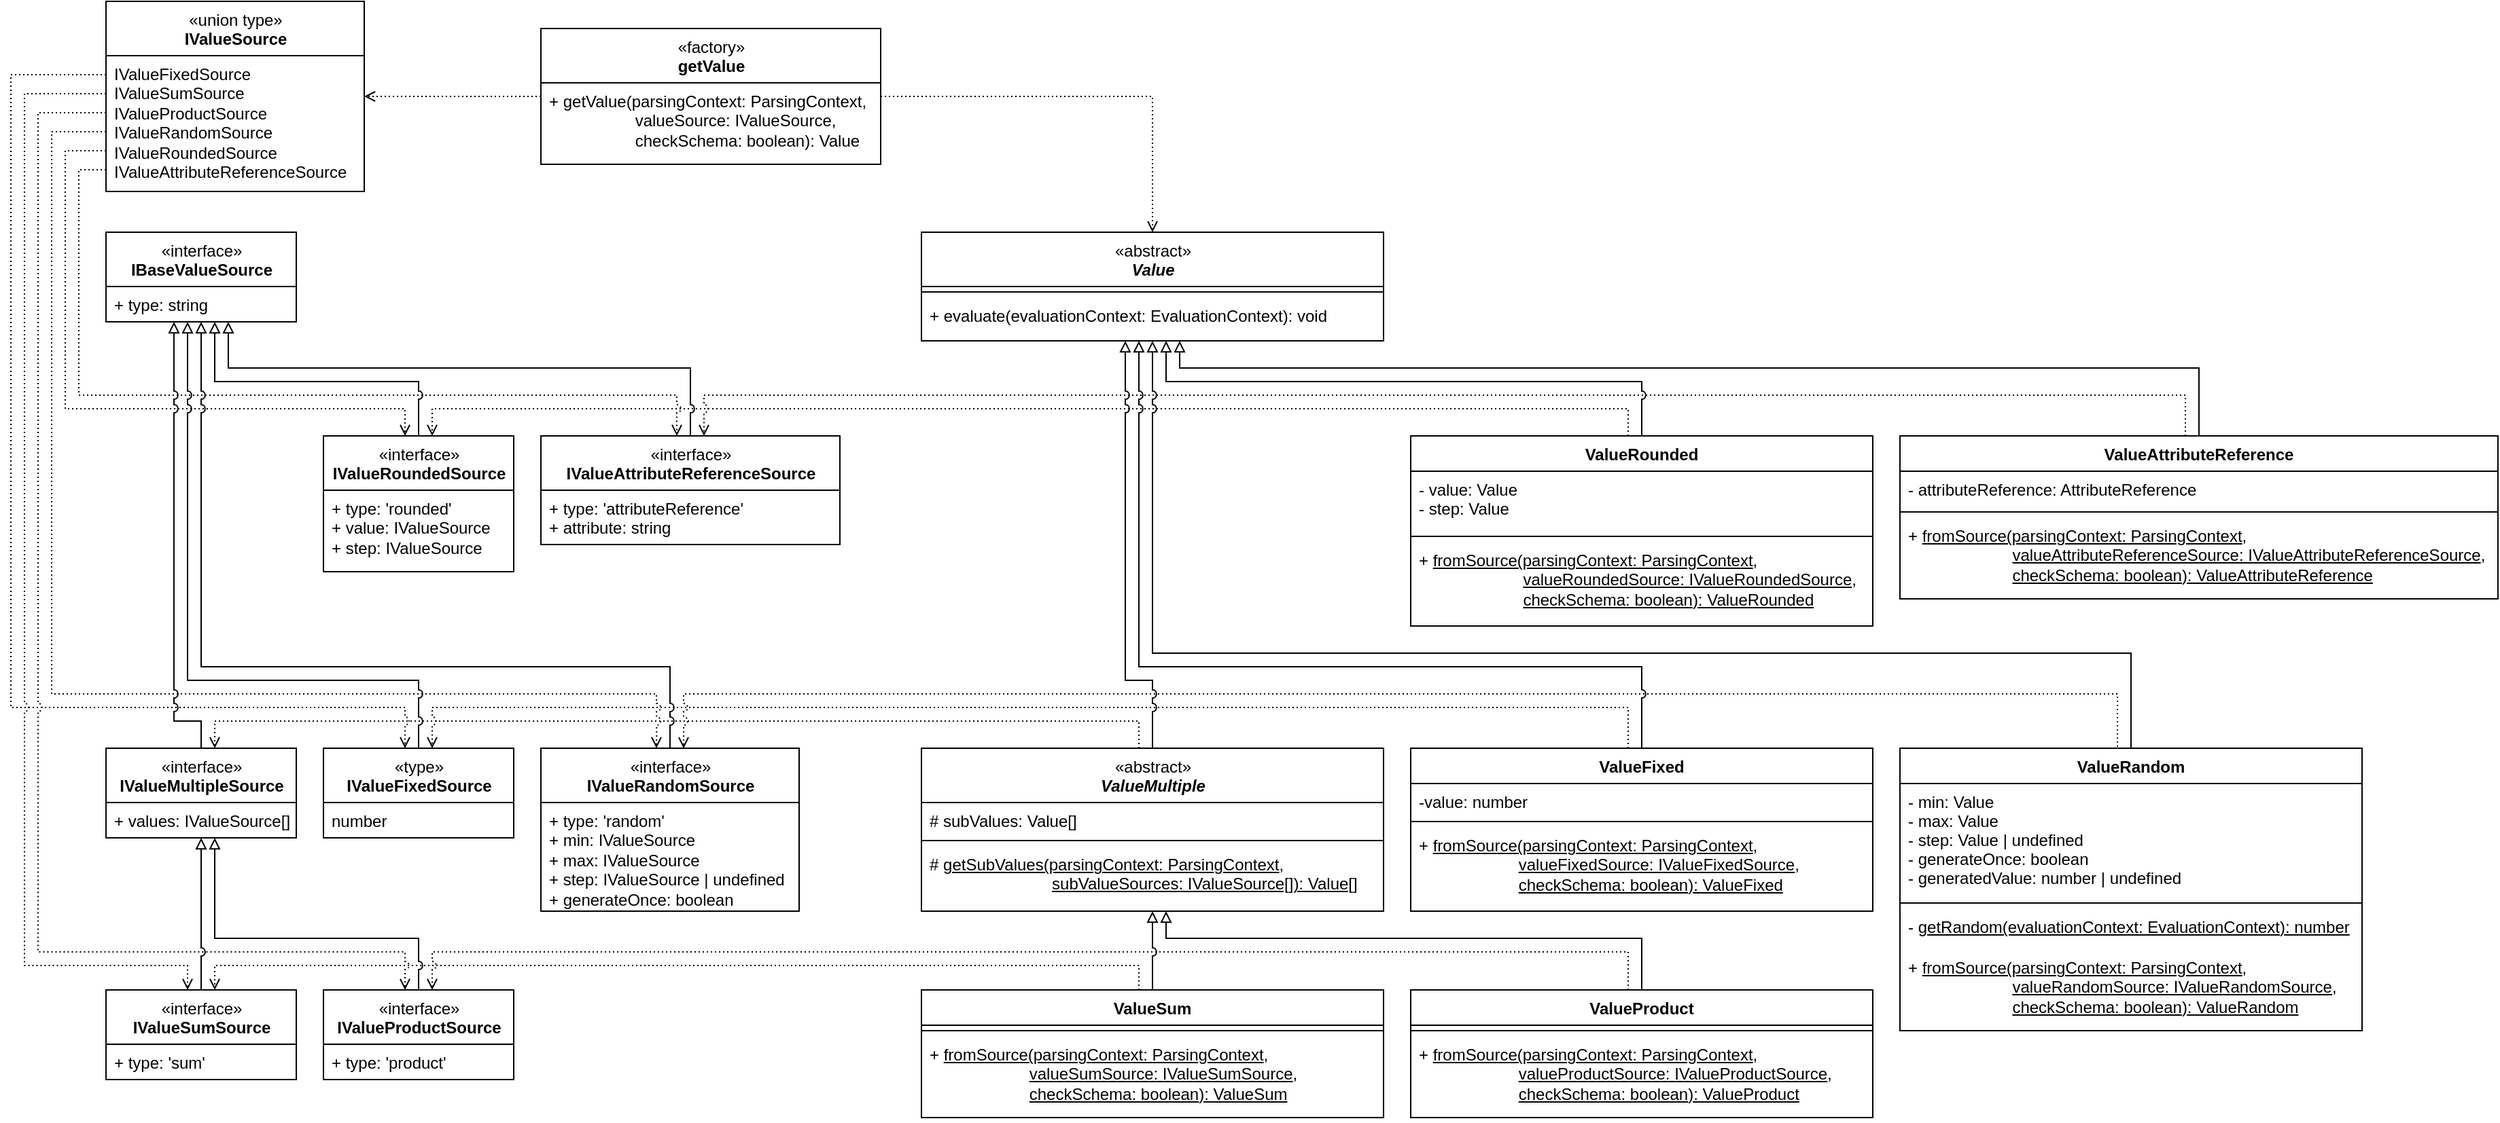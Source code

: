 <mxfile version="15.4.0" type="device"><diagram id="C5RBs43oDa-KdzZeNtuy" name="Page-1"><mxGraphModel dx="1554" dy="1383" grid="1" gridSize="10" guides="1" tooltips="1" connect="1" arrows="1" fold="1" page="1" pageScale="1" pageWidth="827" pageHeight="1169" math="0" shadow="0"><root><mxCell id="WIyWlLk6GJQsqaUBKTNV-0"/><mxCell id="WIyWlLk6GJQsqaUBKTNV-1" parent="WIyWlLk6GJQsqaUBKTNV-0"/><mxCell id="7NdSnB4pRSzCW12j0W4C-29" style="edgeStyle=orthogonalEdgeStyle;rounded=0;jumpStyle=arc;orthogonalLoop=1;jettySize=auto;html=1;labelBackgroundColor=none;startArrow=none;startFill=0;endArrow=open;endFill=0;strokeColor=#000000;dashed=1;dashPattern=1 2;" parent="WIyWlLk6GJQsqaUBKTNV-1" source="7NdSnB4pRSzCW12j0W4C-12" target="7NdSnB4pRSzCW12j0W4C-23" edge="1"><mxGeometry relative="1" as="geometry"><Array as="points"><mxPoint x="1260" y="370"/><mxPoint x="380" y="370"/></Array></mxGeometry></mxCell><mxCell id="JJReXXZXn4L853_v-C6E-1" style="edgeStyle=orthogonalEdgeStyle;sketch=0;jumpStyle=none;jumpSize=6;orthogonalLoop=1;jettySize=auto;html=1;shadow=0;endArrow=open;endFill=0;startArrow=none;startFill=0;perimeterSpacing=0;fixDash=0;rounded=0;targetPortConstraint=none;fillOpacity=100;dashed=1;dashPattern=1 2;" parent="WIyWlLk6GJQsqaUBKTNV-1" edge="1"><mxGeometry relative="1" as="geometry"><Array as="points"><mxPoint x="900" y="600"/><mxPoint x="220" y="600"/></Array><mxPoint x="900.0" y="620" as="sourcePoint"/><mxPoint x="220.0" y="620" as="targetPoint"/></mxGeometry></mxCell><mxCell id="JJReXXZXn4L853_v-C6E-2" style="edgeStyle=orthogonalEdgeStyle;sketch=0;jumpStyle=arc;jumpSize=6;orthogonalLoop=1;jettySize=auto;html=1;shadow=0;endArrow=open;endFill=0;startArrow=none;startFill=0;perimeterSpacing=0;fixDash=0;rounded=0;targetPortConstraint=none;fillOpacity=100;dashed=1;dashPattern=1 2;" parent="WIyWlLk6GJQsqaUBKTNV-1" edge="1"><mxGeometry relative="1" as="geometry"><Array as="points"><mxPoint x="1260" y="590"/><mxPoint x="380" y="590"/></Array><mxPoint x="1260" y="620" as="sourcePoint"/><mxPoint x="380.0" y="620" as="targetPoint"/></mxGeometry></mxCell><mxCell id="UmJ21tZLrC8LmEvZpuz--89" style="edgeStyle=orthogonalEdgeStyle;rounded=0;sketch=0;jumpStyle=gap;jumpSize=6;orthogonalLoop=1;jettySize=auto;html=1;shadow=0;startArrow=none;startFill=0;endArrow=open;endFill=0;dashed=1;dashPattern=1 2;strokeColor=#000000;" parent="WIyWlLk6GJQsqaUBKTNV-1" source="UmJ21tZLrC8LmEvZpuz--18" target="UmJ21tZLrC8LmEvZpuz--48" edge="1"><mxGeometry relative="1" as="geometry"><Array as="points"><mxPoint x="900" y="780"/><mxPoint x="220" y="780"/></Array></mxGeometry></mxCell><mxCell id="zkfFHV4jXpPFQw0GAbJ--0" value="&lt;span style=&quot;font-style: normal ; font-weight: normal&quot;&gt;«abstract»&lt;/span&gt;&lt;br&gt;Value" style="swimlane;fontStyle=3;align=center;verticalAlign=top;childLayout=stackLayout;horizontal=1;startSize=40;horizontalStack=0;resizeParent=1;resizeLast=0;collapsible=1;marginBottom=0;rounded=0;shadow=0;strokeWidth=1;html=1;" parent="WIyWlLk6GJQsqaUBKTNV-1" vertex="1"><mxGeometry x="740" y="240" width="340" height="80" as="geometry"><mxRectangle x="230" y="140" width="160" height="26" as="alternateBounds"/></mxGeometry></mxCell><mxCell id="zkfFHV4jXpPFQw0GAbJ--4" value="" style="line;html=1;strokeWidth=1;align=left;verticalAlign=middle;spacingTop=-1;spacingLeft=3;spacingRight=3;rotatable=0;labelPosition=right;points=[];portConstraint=eastwest;" parent="zkfFHV4jXpPFQw0GAbJ--0" vertex="1"><mxGeometry y="40" width="340" height="8" as="geometry"/></mxCell><mxCell id="zkfFHV4jXpPFQw0GAbJ--5" value="+ evaluate(evaluationContext: EvaluationContext): void" style="text;align=left;verticalAlign=top;spacingLeft=4;spacingRight=4;overflow=hidden;rotatable=0;points=[[0,0.5],[1,0.5]];portConstraint=eastwest;" parent="zkfFHV4jXpPFQw0GAbJ--0" vertex="1"><mxGeometry y="48" width="340" height="26" as="geometry"/></mxCell><mxCell id="UmJ21tZLrC8LmEvZpuz--64" style="edgeStyle=orthogonalEdgeStyle;rounded=0;orthogonalLoop=1;jettySize=auto;html=1;endArrow=block;endFill=0;" parent="WIyWlLk6GJQsqaUBKTNV-1" source="zkfFHV4jXpPFQw0GAbJ--13" target="zkfFHV4jXpPFQw0GAbJ--0" edge="1"><mxGeometry relative="1" as="geometry"><Array as="points"><mxPoint x="1680" y="340"/><mxPoint x="930" y="340"/></Array></mxGeometry></mxCell><mxCell id="7NdSnB4pRSzCW12j0W4C-28" style="edgeStyle=orthogonalEdgeStyle;rounded=0;jumpStyle=arc;orthogonalLoop=1;jettySize=auto;html=1;labelBackgroundColor=none;startArrow=none;startFill=0;endArrow=open;endFill=0;strokeColor=#000000;dashed=1;dashPattern=1 2;" parent="WIyWlLk6GJQsqaUBKTNV-1" source="zkfFHV4jXpPFQw0GAbJ--13" target="UmJ21tZLrC8LmEvZpuz--66" edge="1"><mxGeometry relative="1" as="geometry"><Array as="points"><mxPoint x="1670" y="360"/><mxPoint x="580" y="360"/></Array></mxGeometry></mxCell><mxCell id="zkfFHV4jXpPFQw0GAbJ--13" value="ValueAttributeReference" style="swimlane;fontStyle=1;align=center;verticalAlign=top;childLayout=stackLayout;horizontal=1;startSize=26;horizontalStack=0;resizeParent=1;resizeLast=0;collapsible=1;marginBottom=0;rounded=0;shadow=0;strokeWidth=1;" parent="WIyWlLk6GJQsqaUBKTNV-1" vertex="1"><mxGeometry x="1460" y="390" width="440" height="120" as="geometry"><mxRectangle x="340" y="380" width="170" height="26" as="alternateBounds"/></mxGeometry></mxCell><mxCell id="zkfFHV4jXpPFQw0GAbJ--14" value="- attributeReference: AttributeReference" style="text;align=left;verticalAlign=top;spacingLeft=4;spacingRight=4;overflow=hidden;rotatable=0;points=[[0,0.5],[1,0.5]];portConstraint=eastwest;" parent="zkfFHV4jXpPFQw0GAbJ--13" vertex="1"><mxGeometry y="26" width="440" height="26" as="geometry"/></mxCell><mxCell id="zkfFHV4jXpPFQw0GAbJ--15" value="" style="line;html=1;strokeWidth=1;align=left;verticalAlign=middle;spacingTop=-1;spacingLeft=3;spacingRight=3;rotatable=0;labelPosition=right;points=[];portConstraint=eastwest;" parent="zkfFHV4jXpPFQw0GAbJ--13" vertex="1"><mxGeometry y="52" width="440" height="8" as="geometry"/></mxCell><mxCell id="UmJ21tZLrC8LmEvZpuz--16" value="+ &lt;u&gt;fromSource(parsingContext: ParsingContext&lt;/u&gt;, &lt;br&gt;&amp;nbsp; &amp;nbsp; &amp;nbsp; &amp;nbsp; &amp;nbsp; &amp;nbsp; &amp;nbsp; &amp;nbsp; &amp;nbsp; &amp;nbsp; &amp;nbsp; &amp;nbsp;&lt;u&gt;valueAttributeReferenceSource: IValueAttributeReferenceSource&lt;/u&gt;, &lt;br&gt;&amp;nbsp; &amp;nbsp; &amp;nbsp; &amp;nbsp; &amp;nbsp; &amp;nbsp; &amp;nbsp; &amp;nbsp; &amp;nbsp; &amp;nbsp; &amp;nbsp; &amp;nbsp;&lt;u&gt;checkSchema: boolean&lt;/u&gt;&lt;u&gt;):&amp;nbsp;ValueAttributeReference&lt;/u&gt;" style="text;align=left;verticalAlign=top;spacingLeft=4;spacingRight=4;overflow=hidden;rotatable=0;points=[[0,0.5],[1,0.5]];portConstraint=eastwest;fontStyle=0;html=1;" parent="zkfFHV4jXpPFQw0GAbJ--13" vertex="1"><mxGeometry y="60" width="440" height="60" as="geometry"/></mxCell><mxCell id="UmJ21tZLrC8LmEvZpuz--1" value="&lt;span style=&quot;font-style: normal ; font-weight: normal&quot;&gt;«abstract»&lt;/span&gt;&lt;br&gt;ValueMultiple" style="swimlane;fontStyle=3;align=center;verticalAlign=top;childLayout=stackLayout;horizontal=1;startSize=40;horizontalStack=0;resizeParent=1;resizeLast=0;collapsible=1;marginBottom=0;rounded=0;shadow=0;strokeWidth=1;html=1;" parent="WIyWlLk6GJQsqaUBKTNV-1" vertex="1"><mxGeometry x="740" y="620" width="340" height="120" as="geometry"><mxRectangle x="340" y="380" width="170" height="26" as="alternateBounds"/></mxGeometry></mxCell><mxCell id="UmJ21tZLrC8LmEvZpuz--2" value="# subValues: Value[]" style="text;align=left;verticalAlign=top;spacingLeft=4;spacingRight=4;overflow=hidden;rotatable=0;points=[[0,0.5],[1,0.5]];portConstraint=eastwest;" parent="UmJ21tZLrC8LmEvZpuz--1" vertex="1"><mxGeometry y="40" width="340" height="24" as="geometry"/></mxCell><mxCell id="UmJ21tZLrC8LmEvZpuz--3" value="" style="line;html=1;strokeWidth=1;align=left;verticalAlign=middle;spacingTop=-1;spacingLeft=3;spacingRight=3;rotatable=0;labelPosition=right;points=[];portConstraint=eastwest;" parent="UmJ21tZLrC8LmEvZpuz--1" vertex="1"><mxGeometry y="64" width="340" height="8" as="geometry"/></mxCell><mxCell id="UmJ21tZLrC8LmEvZpuz--21" value="# &lt;u&gt;getSubValues(parsingContext: ParsingContext&lt;/u&gt;,&lt;br&gt;&amp;nbsp; &amp;nbsp; &amp;nbsp; &amp;nbsp; &amp;nbsp; &amp;nbsp; &amp;nbsp; &amp;nbsp; &amp;nbsp; &amp;nbsp; &amp;nbsp; &amp;nbsp; &amp;nbsp; &amp;nbsp;&lt;u&gt;subValueSources: IValueSource[]&lt;/u&gt;&lt;u&gt;):&amp;nbsp;Value[]&lt;/u&gt;" style="text;align=left;verticalAlign=top;spacingLeft=4;spacingRight=4;overflow=hidden;rotatable=0;points=[[0,0.5],[1,0.5]];portConstraint=eastwest;fontStyle=0;html=1;" parent="UmJ21tZLrC8LmEvZpuz--1" vertex="1"><mxGeometry y="72" width="340" height="42" as="geometry"/></mxCell><mxCell id="UmJ21tZLrC8LmEvZpuz--82" style="edgeStyle=orthogonalEdgeStyle;rounded=0;sketch=0;jumpStyle=none;jumpSize=6;orthogonalLoop=1;jettySize=auto;html=1;shadow=0;endArrow=block;endFill=0;" parent="WIyWlLk6GJQsqaUBKTNV-1" source="UmJ21tZLrC8LmEvZpuz--5" target="UmJ21tZLrC8LmEvZpuz--1" edge="1"><mxGeometry relative="1" as="geometry"><Array as="points"><mxPoint x="1270" y="760"/><mxPoint x="920" y="760"/></Array></mxGeometry></mxCell><mxCell id="UmJ21tZLrC8LmEvZpuz--90" style="edgeStyle=orthogonalEdgeStyle;rounded=0;sketch=0;jumpStyle=arc;jumpSize=6;orthogonalLoop=1;jettySize=auto;html=1;shadow=0;startArrow=none;startFill=0;endArrow=open;endFill=0;dashed=1;dashPattern=1 2;" parent="WIyWlLk6GJQsqaUBKTNV-1" source="UmJ21tZLrC8LmEvZpuz--5" target="UmJ21tZLrC8LmEvZpuz--42" edge="1"><mxGeometry relative="1" as="geometry"><Array as="points"><mxPoint x="1260" y="770"/><mxPoint x="380" y="770"/></Array></mxGeometry></mxCell><mxCell id="UmJ21tZLrC8LmEvZpuz--5" value="ValueProduct" style="swimlane;fontStyle=1;align=center;verticalAlign=top;childLayout=stackLayout;horizontal=1;startSize=26;horizontalStack=0;resizeParent=1;resizeLast=0;collapsible=1;marginBottom=0;rounded=0;shadow=0;strokeWidth=1;" parent="WIyWlLk6GJQsqaUBKTNV-1" vertex="1"><mxGeometry x="1100" y="798" width="340" height="94" as="geometry"><mxRectangle x="340" y="380" width="170" height="26" as="alternateBounds"/></mxGeometry></mxCell><mxCell id="UmJ21tZLrC8LmEvZpuz--7" value="" style="line;html=1;strokeWidth=1;align=left;verticalAlign=middle;spacingTop=-1;spacingLeft=3;spacingRight=3;rotatable=0;labelPosition=right;points=[];portConstraint=eastwest;" parent="UmJ21tZLrC8LmEvZpuz--5" vertex="1"><mxGeometry y="26" width="340" height="8" as="geometry"/></mxCell><mxCell id="UmJ21tZLrC8LmEvZpuz--17" value="+ &lt;u&gt;fromSource(parsingContext: ParsingContext&lt;/u&gt;, &lt;br&gt;&amp;nbsp;&amp;nbsp;&amp;nbsp;&amp;nbsp;&amp;nbsp;&amp;nbsp;&amp;nbsp;&amp;nbsp;&amp;nbsp;&amp;nbsp;&amp;nbsp;&amp;nbsp;&amp;nbsp;&amp;nbsp;&amp;nbsp;&amp;nbsp;&amp;nbsp;&amp;nbsp;&amp;nbsp;&amp;nbsp;&amp;nbsp;&amp;nbsp;&lt;u&gt;valueProductSource: IValueProductSource&lt;/u&gt;, &lt;br&gt;&amp;nbsp;&amp;nbsp;&amp;nbsp;&amp;nbsp;&amp;nbsp;&amp;nbsp;&amp;nbsp;&amp;nbsp;&amp;nbsp;&amp;nbsp;&amp;nbsp;&amp;nbsp;&amp;nbsp;&amp;nbsp;&amp;nbsp;&amp;nbsp;&amp;nbsp;&amp;nbsp;&amp;nbsp;&amp;nbsp;&amp;nbsp;&amp;nbsp;&lt;u&gt;checkSchema: boolean&lt;/u&gt;&lt;u&gt;):&amp;nbsp;ValueProduct&lt;/u&gt;" style="text;align=left;verticalAlign=top;spacingLeft=4;spacingRight=4;overflow=hidden;rotatable=0;points=[[0,0.5],[1,0.5]];portConstraint=eastwest;fontStyle=0;html=1;" parent="UmJ21tZLrC8LmEvZpuz--5" vertex="1"><mxGeometry y="34" width="340" height="60" as="geometry"/></mxCell><mxCell id="UmJ21tZLrC8LmEvZpuz--81" style="edgeStyle=orthogonalEdgeStyle;rounded=0;sketch=0;jumpStyle=arc;jumpSize=6;orthogonalLoop=1;jettySize=auto;html=1;shadow=0;endArrow=block;endFill=0;" parent="WIyWlLk6GJQsqaUBKTNV-1" source="UmJ21tZLrC8LmEvZpuz--18" target="UmJ21tZLrC8LmEvZpuz--1" edge="1"><mxGeometry relative="1" as="geometry"/></mxCell><mxCell id="UmJ21tZLrC8LmEvZpuz--18" value="ValueSum" style="swimlane;fontStyle=1;align=center;verticalAlign=top;childLayout=stackLayout;horizontal=1;startSize=26;horizontalStack=0;resizeParent=1;resizeLast=0;collapsible=1;marginBottom=0;rounded=0;shadow=0;strokeWidth=1;" parent="WIyWlLk6GJQsqaUBKTNV-1" vertex="1"><mxGeometry x="740" y="798" width="340" height="94" as="geometry"><mxRectangle x="340" y="380" width="170" height="26" as="alternateBounds"/></mxGeometry></mxCell><mxCell id="UmJ21tZLrC8LmEvZpuz--19" value="" style="line;html=1;strokeWidth=1;align=left;verticalAlign=middle;spacingTop=-1;spacingLeft=3;spacingRight=3;rotatable=0;labelPosition=right;points=[];portConstraint=eastwest;" parent="UmJ21tZLrC8LmEvZpuz--18" vertex="1"><mxGeometry y="26" width="340" height="8" as="geometry"/></mxCell><mxCell id="UmJ21tZLrC8LmEvZpuz--20" value="+ &lt;u&gt;fromSource(parsingContext: ParsingContext&lt;/u&gt;, &lt;br&gt;&amp;nbsp;&amp;nbsp;&amp;nbsp;&amp;nbsp;&amp;nbsp;&amp;nbsp;&amp;nbsp;&amp;nbsp;&amp;nbsp;&amp;nbsp;&amp;nbsp;&amp;nbsp;&amp;nbsp;&amp;nbsp;&amp;nbsp;&amp;nbsp;&amp;nbsp;&amp;nbsp;&amp;nbsp;&amp;nbsp;&amp;nbsp;&amp;nbsp;&lt;u&gt;valueSumSource: IValueSumSource&lt;/u&gt;, &lt;br&gt;&amp;nbsp;&amp;nbsp;&amp;nbsp;&amp;nbsp;&amp;nbsp;&amp;nbsp;&amp;nbsp;&amp;nbsp;&amp;nbsp;&amp;nbsp;&amp;nbsp;&amp;nbsp;&amp;nbsp;&amp;nbsp;&amp;nbsp;&amp;nbsp;&amp;nbsp;&amp;nbsp;&amp;nbsp;&amp;nbsp;&amp;nbsp;&amp;nbsp;&lt;u&gt;checkSchema: boolean&lt;/u&gt;&lt;u&gt;):&amp;nbsp;ValueSum&lt;/u&gt;" style="text;align=left;verticalAlign=top;spacingLeft=4;spacingRight=4;overflow=hidden;rotatable=0;points=[[0,0.5],[1,0.5]];portConstraint=eastwest;fontStyle=0;html=1;" parent="UmJ21tZLrC8LmEvZpuz--18" vertex="1"><mxGeometry y="34" width="340" height="60" as="geometry"/></mxCell><mxCell id="UmJ21tZLrC8LmEvZpuz--38" value="&lt;span style=&quot;font-weight: 400&quot;&gt;«interface»&lt;/span&gt;&lt;br style=&quot;font-weight: 400&quot;&gt;&lt;b&gt;IBaseValueSource&lt;/b&gt;" style="swimlane;fontStyle=1;align=center;verticalAlign=top;childLayout=stackLayout;horizontal=1;startSize=40;horizontalStack=0;resizeParent=1;resizeParentMax=0;resizeLast=0;collapsible=1;marginBottom=0;html=1;" parent="WIyWlLk6GJQsqaUBKTNV-1" vertex="1"><mxGeometry x="140" y="240" width="140" height="66" as="geometry"/></mxCell><mxCell id="UmJ21tZLrC8LmEvZpuz--39" value="+ type: string" style="text;strokeColor=none;fillColor=none;align=left;verticalAlign=top;spacingLeft=4;spacingRight=4;overflow=hidden;rotatable=0;points=[[0,0.5],[1,0.5]];portConstraint=eastwest;html=1;" parent="UmJ21tZLrC8LmEvZpuz--38" vertex="1"><mxGeometry y="40" width="140" height="26" as="geometry"/></mxCell><mxCell id="UmJ21tZLrC8LmEvZpuz--87" style="edgeStyle=orthogonalEdgeStyle;rounded=0;sketch=0;jumpStyle=arc;jumpSize=6;orthogonalLoop=1;jettySize=auto;html=1;shadow=0;startArrow=none;startFill=0;endArrow=block;endFill=0;" parent="WIyWlLk6GJQsqaUBKTNV-1" source="UmJ21tZLrC8LmEvZpuz--42" target="UmJ21tZLrC8LmEvZpuz--46" edge="1"><mxGeometry relative="1" as="geometry"><Array as="points"><mxPoint x="370" y="760"/><mxPoint x="220" y="760"/></Array></mxGeometry></mxCell><mxCell id="UmJ21tZLrC8LmEvZpuz--42" value="&lt;span style=&quot;font-weight: 400&quot;&gt;«interface»&lt;/span&gt;&lt;br style=&quot;font-weight: 400&quot;&gt;IValueProductSource" style="swimlane;fontStyle=1;align=center;verticalAlign=top;childLayout=stackLayout;horizontal=1;startSize=40;horizontalStack=0;resizeParent=1;resizeParentMax=0;resizeLast=0;collapsible=1;marginBottom=0;html=1;" parent="WIyWlLk6GJQsqaUBKTNV-1" vertex="1"><mxGeometry x="300" y="798" width="140" height="66" as="geometry"/></mxCell><mxCell id="UmJ21tZLrC8LmEvZpuz--43" value="+ type: 'product'" style="text;strokeColor=none;fillColor=none;align=left;verticalAlign=top;spacingLeft=4;spacingRight=4;overflow=hidden;rotatable=0;points=[[0,0.5],[1,0.5]];portConstraint=eastwest;html=1;" parent="UmJ21tZLrC8LmEvZpuz--42" vertex="1"><mxGeometry y="40" width="140" height="26" as="geometry"/></mxCell><mxCell id="7NdSnB4pRSzCW12j0W4C-30" style="edgeStyle=orthogonalEdgeStyle;rounded=0;jumpStyle=arc;orthogonalLoop=1;jettySize=auto;html=1;dashed=1;dashPattern=1 2;labelBackgroundColor=none;startArrow=none;startFill=0;endArrow=open;endFill=0;strokeColor=#000000;" parent="WIyWlLk6GJQsqaUBKTNV-1" source="UmJ21tZLrC8LmEvZpuz--45" target="UmJ21tZLrC8LmEvZpuz--50" edge="1"><mxGeometry relative="1" as="geometry"><mxPoint x="120" y="139" as="sourcePoint"/><Array as="points"><mxPoint x="70" y="124"/><mxPoint x="70" y="590"/><mxPoint x="360" y="590"/></Array></mxGeometry></mxCell><mxCell id="7NdSnB4pRSzCW12j0W4C-31" style="edgeStyle=orthogonalEdgeStyle;rounded=0;jumpStyle=arc;orthogonalLoop=1;jettySize=auto;html=1;dashed=1;dashPattern=1 2;labelBackgroundColor=none;startArrow=none;startFill=0;endArrow=open;endFill=0;strokeColor=#000000;" parent="WIyWlLk6GJQsqaUBKTNV-1" source="UmJ21tZLrC8LmEvZpuz--44" target="UmJ21tZLrC8LmEvZpuz--48" edge="1"><mxGeometry relative="1" as="geometry"><Array as="points"><mxPoint x="80" y="138"/><mxPoint x="80" y="780"/><mxPoint x="200" y="780"/></Array></mxGeometry></mxCell><mxCell id="7NdSnB4pRSzCW12j0W4C-33" value="&lt;br&gt;" style="edgeLabel;html=1;align=center;verticalAlign=middle;resizable=0;points=[];" parent="7NdSnB4pRSzCW12j0W4C-31" vertex="1" connectable="0"><mxGeometry x="-0.906" y="1" relative="1" as="geometry"><mxPoint as="offset"/></mxGeometry></mxCell><mxCell id="7NdSnB4pRSzCW12j0W4C-32" style="edgeStyle=orthogonalEdgeStyle;rounded=0;jumpStyle=arc;orthogonalLoop=1;jettySize=auto;html=1;dashed=1;dashPattern=1 2;labelBackgroundColor=none;startArrow=none;startFill=0;endArrow=open;endFill=0;strokeColor=#000000;" parent="WIyWlLk6GJQsqaUBKTNV-1" source="UmJ21tZLrC8LmEvZpuz--44" target="UmJ21tZLrC8LmEvZpuz--42" edge="1"><mxGeometry relative="1" as="geometry"><Array as="points"><mxPoint x="90" y="152"/><mxPoint x="90" y="770"/><mxPoint x="360" y="770"/></Array></mxGeometry></mxCell><mxCell id="7NdSnB4pRSzCW12j0W4C-34" style="edgeStyle=orthogonalEdgeStyle;rounded=0;jumpStyle=arc;orthogonalLoop=1;jettySize=auto;html=1;dashed=1;dashPattern=1 2;labelBackgroundColor=none;startArrow=none;startFill=0;endArrow=open;endFill=0;strokeColor=#000000;entryX=0.449;entryY=0;entryDx=0;entryDy=0;entryPerimeter=0;" parent="WIyWlLk6GJQsqaUBKTNV-1" source="UmJ21tZLrC8LmEvZpuz--44" target="7NdSnB4pRSzCW12j0W4C-21" edge="1"><mxGeometry relative="1" as="geometry"><Array as="points"><mxPoint x="100" y="166"/><mxPoint x="100" y="580"/><mxPoint x="545" y="580"/><mxPoint x="545" y="620"/></Array></mxGeometry></mxCell><mxCell id="7NdSnB4pRSzCW12j0W4C-35" style="edgeStyle=orthogonalEdgeStyle;rounded=0;jumpStyle=arc;orthogonalLoop=1;jettySize=auto;html=1;dashed=1;dashPattern=1 2;labelBackgroundColor=none;startArrow=none;startFill=0;endArrow=open;endFill=0;strokeColor=#000000;" parent="WIyWlLk6GJQsqaUBKTNV-1" source="UmJ21tZLrC8LmEvZpuz--44" target="7NdSnB4pRSzCW12j0W4C-23" edge="1"><mxGeometry relative="1" as="geometry"><Array as="points"><mxPoint x="110" y="180"/><mxPoint x="110" y="370"/><mxPoint x="360" y="370"/></Array></mxGeometry></mxCell><mxCell id="7NdSnB4pRSzCW12j0W4C-36" style="edgeStyle=orthogonalEdgeStyle;rounded=0;jumpStyle=arc;orthogonalLoop=1;jettySize=auto;html=1;dashed=1;dashPattern=1 2;labelBackgroundColor=none;startArrow=none;startFill=0;endArrow=open;endFill=0;strokeColor=#000000;" parent="WIyWlLk6GJQsqaUBKTNV-1" source="UmJ21tZLrC8LmEvZpuz--44" target="UmJ21tZLrC8LmEvZpuz--66" edge="1"><mxGeometry relative="1" as="geometry"><Array as="points"><mxPoint x="120" y="194"/><mxPoint x="120" y="360"/><mxPoint x="560" y="360"/></Array></mxGeometry></mxCell><mxCell id="UmJ21tZLrC8LmEvZpuz--44" value="&lt;span style=&quot;font-weight: 400&quot;&gt;«union type»&lt;/span&gt;&lt;br style=&quot;font-weight: 400&quot;&gt;&lt;b&gt;IValueSource&lt;/b&gt;" style="swimlane;fontStyle=1;align=center;verticalAlign=top;childLayout=stackLayout;horizontal=1;startSize=40;horizontalStack=0;resizeParent=1;resizeParentMax=0;resizeLast=0;collapsible=1;marginBottom=0;html=1;" parent="WIyWlLk6GJQsqaUBKTNV-1" vertex="1"><mxGeometry x="140" y="70" width="190" height="140" as="geometry"/></mxCell><mxCell id="UmJ21tZLrC8LmEvZpuz--45" value="IValueFixedSource&lt;br&gt;IValueSumSource&lt;br&gt;IValueProductSource&lt;br&gt;IValueRandomSource&lt;br&gt;IValueRoundedSource&lt;br&gt;IValueAttributeReferenceSource" style="text;strokeColor=none;fillColor=none;align=left;verticalAlign=top;spacingLeft=4;spacingRight=4;overflow=hidden;rotatable=0;points=[[0,0.5],[1,0.5]];portConstraint=eastwest;html=1;" parent="UmJ21tZLrC8LmEvZpuz--44" vertex="1"><mxGeometry y="40" width="190" height="100" as="geometry"/></mxCell><mxCell id="UmJ21tZLrC8LmEvZpuz--74" style="edgeStyle=orthogonalEdgeStyle;rounded=0;sketch=0;jumpStyle=arc;jumpSize=6;orthogonalLoop=1;jettySize=auto;html=1;shadow=0;endArrow=block;endFill=0;" parent="WIyWlLk6GJQsqaUBKTNV-1" source="UmJ21tZLrC8LmEvZpuz--46" target="UmJ21tZLrC8LmEvZpuz--38" edge="1"><mxGeometry relative="1" as="geometry"><Array as="points"><mxPoint x="210" y="600"/><mxPoint x="190" y="600"/></Array></mxGeometry></mxCell><mxCell id="UmJ21tZLrC8LmEvZpuz--46" value="&lt;span style=&quot;font-weight: 400&quot;&gt;«interface»&lt;/span&gt;&lt;br style=&quot;font-weight: 400&quot;&gt;IValueMultipleSource" style="swimlane;fontStyle=1;align=center;verticalAlign=top;childLayout=stackLayout;horizontal=1;startSize=40;horizontalStack=0;resizeParent=1;resizeParentMax=0;resizeLast=0;collapsible=1;marginBottom=0;html=1;" parent="WIyWlLk6GJQsqaUBKTNV-1" vertex="1"><mxGeometry x="140" y="620" width="140" height="66" as="geometry"/></mxCell><mxCell id="UmJ21tZLrC8LmEvZpuz--47" value="+ values: IValueSource[]" style="text;strokeColor=none;fillColor=none;align=left;verticalAlign=top;spacingLeft=4;spacingRight=4;overflow=hidden;rotatable=0;points=[[0,0.5],[1,0.5]];portConstraint=eastwest;html=1;" parent="UmJ21tZLrC8LmEvZpuz--46" vertex="1"><mxGeometry y="40" width="140" height="26" as="geometry"/></mxCell><mxCell id="UmJ21tZLrC8LmEvZpuz--86" style="edgeStyle=orthogonalEdgeStyle;rounded=0;sketch=0;jumpStyle=arc;jumpSize=6;orthogonalLoop=1;jettySize=auto;html=1;shadow=0;startArrow=none;startFill=0;endArrow=block;endFill=0;" parent="WIyWlLk6GJQsqaUBKTNV-1" source="UmJ21tZLrC8LmEvZpuz--48" target="UmJ21tZLrC8LmEvZpuz--46" edge="1"><mxGeometry relative="1" as="geometry"/></mxCell><mxCell id="UmJ21tZLrC8LmEvZpuz--48" value="&lt;span style=&quot;font-weight: 400&quot;&gt;«interface»&lt;/span&gt;&lt;br style=&quot;font-weight: 400&quot;&gt;IValueSumSource" style="swimlane;fontStyle=1;align=center;verticalAlign=top;childLayout=stackLayout;horizontal=1;startSize=40;horizontalStack=0;resizeParent=1;resizeParentMax=0;resizeLast=0;collapsible=1;marginBottom=0;html=1;" parent="WIyWlLk6GJQsqaUBKTNV-1" vertex="1"><mxGeometry x="140" y="798" width="140" height="66" as="geometry"/></mxCell><mxCell id="UmJ21tZLrC8LmEvZpuz--49" value="+ type: 'sum'" style="text;strokeColor=none;fillColor=none;align=left;verticalAlign=top;spacingLeft=4;spacingRight=4;overflow=hidden;rotatable=0;points=[[0,0.5],[1,0.5]];portConstraint=eastwest;html=1;" parent="UmJ21tZLrC8LmEvZpuz--48" vertex="1"><mxGeometry y="40" width="140" height="26" as="geometry"/></mxCell><mxCell id="UmJ21tZLrC8LmEvZpuz--75" style="edgeStyle=orthogonalEdgeStyle;rounded=0;sketch=0;jumpStyle=arc;jumpSize=6;orthogonalLoop=1;jettySize=auto;html=1;shadow=0;endArrow=block;endFill=0;" parent="WIyWlLk6GJQsqaUBKTNV-1" source="UmJ21tZLrC8LmEvZpuz--50" target="UmJ21tZLrC8LmEvZpuz--38" edge="1"><mxGeometry relative="1" as="geometry"><Array as="points"><mxPoint x="370" y="570"/><mxPoint x="200" y="570"/></Array></mxGeometry></mxCell><mxCell id="UmJ21tZLrC8LmEvZpuz--50" value="&lt;span style=&quot;font-weight: 400&quot;&gt;«type»&lt;/span&gt;&lt;br style=&quot;font-weight: 400&quot;&gt;&lt;b&gt;IValueFixedSource&lt;/b&gt;" style="swimlane;fontStyle=1;align=center;verticalAlign=top;childLayout=stackLayout;horizontal=1;startSize=40;horizontalStack=0;resizeParent=1;resizeParentMax=0;resizeLast=0;collapsible=1;marginBottom=0;html=1;" parent="WIyWlLk6GJQsqaUBKTNV-1" vertex="1"><mxGeometry x="300" y="620" width="140" height="66" as="geometry"/></mxCell><mxCell id="UmJ21tZLrC8LmEvZpuz--51" value="number" style="text;strokeColor=none;fillColor=none;align=left;verticalAlign=top;spacingLeft=4;spacingRight=4;overflow=hidden;rotatable=0;points=[[0,0.5],[1,0.5]];portConstraint=eastwest;html=1;" parent="UmJ21tZLrC8LmEvZpuz--50" vertex="1"><mxGeometry y="40" width="140" height="26" as="geometry"/></mxCell><mxCell id="UmJ21tZLrC8LmEvZpuz--52" value="ValueFixed" style="swimlane;fontStyle=1;align=center;verticalAlign=top;childLayout=stackLayout;horizontal=1;startSize=26;horizontalStack=0;resizeParent=1;resizeLast=0;collapsible=1;marginBottom=0;rounded=0;shadow=0;strokeWidth=1;" parent="WIyWlLk6GJQsqaUBKTNV-1" vertex="1"><mxGeometry x="1100" y="620" width="340" height="120" as="geometry"><mxRectangle x="340" y="380" width="170" height="26" as="alternateBounds"/></mxGeometry></mxCell><mxCell id="UmJ21tZLrC8LmEvZpuz--83" value="-value: number" style="text;align=left;verticalAlign=top;spacingLeft=4;spacingRight=4;overflow=hidden;rotatable=0;points=[[0,0.5],[1,0.5]];portConstraint=eastwest;" parent="UmJ21tZLrC8LmEvZpuz--52" vertex="1"><mxGeometry y="26" width="340" height="24" as="geometry"/></mxCell><mxCell id="UmJ21tZLrC8LmEvZpuz--53" value="" style="line;html=1;strokeWidth=1;align=left;verticalAlign=middle;spacingTop=-1;spacingLeft=3;spacingRight=3;rotatable=0;labelPosition=right;points=[];portConstraint=eastwest;" parent="UmJ21tZLrC8LmEvZpuz--52" vertex="1"><mxGeometry y="50" width="340" height="8" as="geometry"/></mxCell><mxCell id="UmJ21tZLrC8LmEvZpuz--54" value="+ &lt;u&gt;fromSource(parsingContext: ParsingContext&lt;/u&gt;, &lt;br&gt;&amp;nbsp;&amp;nbsp;&amp;nbsp;&amp;nbsp;&amp;nbsp;&amp;nbsp;&amp;nbsp;&amp;nbsp;&amp;nbsp;&amp;nbsp;&amp;nbsp;&amp;nbsp;&amp;nbsp;&amp;nbsp;&amp;nbsp;&amp;nbsp;&amp;nbsp;&amp;nbsp;&amp;nbsp;&amp;nbsp;&amp;nbsp;&amp;nbsp;&lt;u&gt;valueFixedSource: IValueFixedSource&lt;/u&gt;, &lt;br&gt;&amp;nbsp;&amp;nbsp;&amp;nbsp;&amp;nbsp;&amp;nbsp;&amp;nbsp;&amp;nbsp;&amp;nbsp;&amp;nbsp;&amp;nbsp;&amp;nbsp;&amp;nbsp;&amp;nbsp;&amp;nbsp;&amp;nbsp;&amp;nbsp;&amp;nbsp;&amp;nbsp;&amp;nbsp;&amp;nbsp;&amp;nbsp;&amp;nbsp;&lt;u&gt;checkSchema: boolean&lt;/u&gt;&lt;u&gt;):&amp;nbsp;ValueFixed&lt;/u&gt;" style="text;align=left;verticalAlign=top;spacingLeft=4;spacingRight=4;overflow=hidden;rotatable=0;points=[[0,0.5],[1,0.5]];portConstraint=eastwest;fontStyle=0;html=1;" parent="UmJ21tZLrC8LmEvZpuz--52" vertex="1"><mxGeometry y="58" width="340" height="60" as="geometry"/></mxCell><mxCell id="UmJ21tZLrC8LmEvZpuz--66" value="&lt;span style=&quot;font-weight: 400&quot;&gt;«interface»&lt;/span&gt;&lt;br style=&quot;font-weight: 400&quot;&gt;&lt;b&gt;IValueAttributeReferenceSource&lt;/b&gt;" style="swimlane;fontStyle=1;align=center;verticalAlign=top;childLayout=stackLayout;horizontal=1;startSize=40;horizontalStack=0;resizeParent=1;resizeParentMax=0;resizeLast=0;collapsible=1;marginBottom=0;html=1;" parent="WIyWlLk6GJQsqaUBKTNV-1" vertex="1"><mxGeometry x="460" y="390" width="220" height="80" as="geometry"/></mxCell><mxCell id="UmJ21tZLrC8LmEvZpuz--67" value="+ type: 'attributeReference'&lt;br&gt;+ attribute: string" style="text;strokeColor=none;fillColor=none;align=left;verticalAlign=top;spacingLeft=4;spacingRight=4;overflow=hidden;rotatable=0;points=[[0,0.5],[1,0.5]];portConstraint=eastwest;html=1;" parent="UmJ21tZLrC8LmEvZpuz--66" vertex="1"><mxGeometry y="40" width="220" height="40" as="geometry"/></mxCell><mxCell id="JJReXXZXn4L853_v-C6E-3" style="edgeStyle=orthogonalEdgeStyle;sketch=0;jumpStyle=arc;jumpSize=6;orthogonalLoop=1;jettySize=auto;html=1;shadow=0;endArrow=open;endFill=0;startArrow=none;startFill=0;perimeterSpacing=0;fixDash=0;rounded=0;targetPortConstraint=none;fillOpacity=100;dashed=1;dashPattern=1 2;entryX=0.553;entryY=0.001;entryDx=0;entryDy=0;entryPerimeter=0;" parent="WIyWlLk6GJQsqaUBKTNV-1" target="7NdSnB4pRSzCW12j0W4C-21" edge="1"><mxGeometry relative="1" as="geometry"><Array as="points"><mxPoint x="1620" y="620"/><mxPoint x="1620" y="580"/><mxPoint x="565" y="580"/><mxPoint x="565" y="620"/></Array><mxPoint x="1670" y="620" as="sourcePoint"/><mxPoint x="559" y="619" as="targetPoint"/></mxGeometry></mxCell><mxCell id="7NdSnB4pRSzCW12j0W4C-8" value="ValueRandom" style="swimlane;fontStyle=1;align=center;verticalAlign=top;childLayout=stackLayout;horizontal=1;startSize=26;horizontalStack=0;resizeParent=1;resizeLast=0;collapsible=1;marginBottom=0;rounded=0;shadow=0;strokeWidth=1;" parent="WIyWlLk6GJQsqaUBKTNV-1" vertex="1"><mxGeometry x="1460" y="620" width="340" height="208" as="geometry"><mxRectangle x="340" y="380" width="170" height="26" as="alternateBounds"/></mxGeometry></mxCell><mxCell id="7NdSnB4pRSzCW12j0W4C-9" value="- min: Value&#10;- max: Value&#10;- step: Value | undefined&#10;- generateOnce: boolean&#10;- generatedValue: number | undefined" style="text;align=left;verticalAlign=top;spacingLeft=4;spacingRight=4;overflow=hidden;rotatable=0;points=[[0,0.5],[1,0.5]];portConstraint=eastwest;" parent="7NdSnB4pRSzCW12j0W4C-8" vertex="1"><mxGeometry y="26" width="340" height="84" as="geometry"/></mxCell><mxCell id="7NdSnB4pRSzCW12j0W4C-10" value="" style="line;html=1;strokeWidth=1;align=left;verticalAlign=middle;spacingTop=-1;spacingLeft=3;spacingRight=3;rotatable=0;labelPosition=right;points=[];portConstraint=eastwest;" parent="7NdSnB4pRSzCW12j0W4C-8" vertex="1"><mxGeometry y="110" width="340" height="8" as="geometry"/></mxCell><mxCell id="7NdSnB4pRSzCW12j0W4C-17" value="-&amp;nbsp;&lt;u&gt;getRandom(evaluationContext: EvaluationContext&lt;/u&gt;&lt;u&gt;):&amp;nbsp;number&lt;/u&gt;" style="text;align=left;verticalAlign=top;spacingLeft=4;spacingRight=4;overflow=hidden;rotatable=0;points=[[0,0.5],[1,0.5]];portConstraint=eastwest;fontStyle=0;html=1;" parent="7NdSnB4pRSzCW12j0W4C-8" vertex="1"><mxGeometry y="118" width="340" height="30" as="geometry"/></mxCell><mxCell id="7NdSnB4pRSzCW12j0W4C-11" value="+ &lt;u&gt;fromSource(parsingContext: ParsingContext&lt;/u&gt;, &lt;br&gt;&amp;nbsp; &amp;nbsp; &amp;nbsp; &amp;nbsp; &amp;nbsp; &amp;nbsp; &amp;nbsp; &amp;nbsp; &amp;nbsp; &amp;nbsp; &amp;nbsp; &amp;nbsp;&lt;u&gt;valueRandomSource: IValueRandomSource&lt;/u&gt;, &lt;br&gt;&amp;nbsp; &amp;nbsp; &amp;nbsp; &amp;nbsp; &amp;nbsp; &amp;nbsp; &amp;nbsp; &amp;nbsp; &amp;nbsp; &amp;nbsp; &amp;nbsp; &amp;nbsp;&lt;u&gt;checkSchema: boolean&lt;/u&gt;&lt;u&gt;):&amp;nbsp;ValueRandom&lt;/u&gt;" style="text;align=left;verticalAlign=top;spacingLeft=4;spacingRight=4;overflow=hidden;rotatable=0;points=[[0,0.5],[1,0.5]];portConstraint=eastwest;fontStyle=0;html=1;" parent="7NdSnB4pRSzCW12j0W4C-8" vertex="1"><mxGeometry y="148" width="340" height="60" as="geometry"/></mxCell><mxCell id="7NdSnB4pRSzCW12j0W4C-18" style="edgeStyle=orthogonalEdgeStyle;rounded=0;jumpStyle=arc;orthogonalLoop=1;jettySize=auto;html=1;labelBackgroundColor=none;startArrow=none;startFill=0;endArrow=block;endFill=0;strokeColor=#000000;" parent="WIyWlLk6GJQsqaUBKTNV-1" source="7NdSnB4pRSzCW12j0W4C-12" target="zkfFHV4jXpPFQw0GAbJ--0" edge="1"><mxGeometry relative="1" as="geometry"><Array as="points"><mxPoint x="1270" y="350"/><mxPoint x="920" y="350"/></Array></mxGeometry></mxCell><mxCell id="7NdSnB4pRSzCW12j0W4C-12" value="ValueRounded" style="swimlane;fontStyle=1;align=center;verticalAlign=top;childLayout=stackLayout;horizontal=1;startSize=26;horizontalStack=0;resizeParent=1;resizeLast=0;collapsible=1;marginBottom=0;rounded=0;shadow=0;strokeWidth=1;" parent="WIyWlLk6GJQsqaUBKTNV-1" vertex="1"><mxGeometry x="1100" y="390" width="340" height="140" as="geometry"><mxRectangle x="340" y="380" width="170" height="26" as="alternateBounds"/></mxGeometry></mxCell><mxCell id="7NdSnB4pRSzCW12j0W4C-13" value="- value: Value&#10;- step: Value" style="text;align=left;verticalAlign=top;spacingLeft=4;spacingRight=4;overflow=hidden;rotatable=0;points=[[0,0.5],[1,0.5]];portConstraint=eastwest;" parent="7NdSnB4pRSzCW12j0W4C-12" vertex="1"><mxGeometry y="26" width="340" height="44" as="geometry"/></mxCell><mxCell id="7NdSnB4pRSzCW12j0W4C-14" value="" style="line;html=1;strokeWidth=1;align=left;verticalAlign=middle;spacingTop=-1;spacingLeft=3;spacingRight=3;rotatable=0;labelPosition=right;points=[];portConstraint=eastwest;" parent="7NdSnB4pRSzCW12j0W4C-12" vertex="1"><mxGeometry y="70" width="340" height="8" as="geometry"/></mxCell><mxCell id="7NdSnB4pRSzCW12j0W4C-15" value="+ &lt;u&gt;fromSource(parsingContext: ParsingContext&lt;/u&gt;, &lt;br&gt;&amp;nbsp; &amp;nbsp; &amp;nbsp; &amp;nbsp; &amp;nbsp; &amp;nbsp; &amp;nbsp; &amp;nbsp; &amp;nbsp; &amp;nbsp; &amp;nbsp; &amp;nbsp;&lt;u&gt;valueRoundedSource: IValueRoundedSource&lt;/u&gt;, &lt;br&gt;&amp;nbsp; &amp;nbsp; &amp;nbsp; &amp;nbsp; &amp;nbsp; &amp;nbsp; &amp;nbsp; &amp;nbsp; &amp;nbsp; &amp;nbsp; &amp;nbsp; &amp;nbsp;&lt;u&gt;checkSchema: boolean&lt;/u&gt;&lt;u&gt;):&amp;nbsp;ValueRounded&lt;/u&gt;" style="text;align=left;verticalAlign=top;spacingLeft=4;spacingRight=4;overflow=hidden;rotatable=0;points=[[0,0.5],[1,0.5]];portConstraint=eastwest;fontStyle=0;html=1;" parent="7NdSnB4pRSzCW12j0W4C-12" vertex="1"><mxGeometry y="78" width="340" height="60" as="geometry"/></mxCell><mxCell id="7NdSnB4pRSzCW12j0W4C-25" style="edgeStyle=orthogonalEdgeStyle;rounded=0;jumpStyle=arc;orthogonalLoop=1;jettySize=auto;html=1;labelBackgroundColor=none;startArrow=none;startFill=0;endArrow=block;endFill=0;strokeColor=#000000;" parent="WIyWlLk6GJQsqaUBKTNV-1" source="7NdSnB4pRSzCW12j0W4C-21" target="UmJ21tZLrC8LmEvZpuz--38" edge="1"><mxGeometry relative="1" as="geometry"><Array as="points"><mxPoint x="555" y="560"/><mxPoint x="210" y="560"/></Array></mxGeometry></mxCell><mxCell id="7NdSnB4pRSzCW12j0W4C-21" value="&lt;span style=&quot;font-weight: 400&quot;&gt;«interface»&lt;/span&gt;&lt;br style=&quot;font-weight: 400&quot;&gt;IValueRandomSource" style="swimlane;fontStyle=1;align=center;verticalAlign=top;childLayout=stackLayout;horizontal=1;startSize=40;horizontalStack=0;resizeParent=1;resizeParentMax=0;resizeLast=0;collapsible=1;marginBottom=0;html=1;" parent="WIyWlLk6GJQsqaUBKTNV-1" vertex="1"><mxGeometry x="460" y="620" width="190" height="120" as="geometry"/></mxCell><mxCell id="7NdSnB4pRSzCW12j0W4C-26" style="edgeStyle=orthogonalEdgeStyle;rounded=0;jumpStyle=arc;orthogonalLoop=1;jettySize=auto;html=1;labelBackgroundColor=none;startArrow=none;startFill=0;endArrow=block;endFill=0;strokeColor=#000000;" parent="WIyWlLk6GJQsqaUBKTNV-1" source="7NdSnB4pRSzCW12j0W4C-23" target="UmJ21tZLrC8LmEvZpuz--38" edge="1"><mxGeometry relative="1" as="geometry"><Array as="points"><mxPoint x="370" y="350"/><mxPoint x="220" y="350"/></Array></mxGeometry></mxCell><mxCell id="7NdSnB4pRSzCW12j0W4C-23" value="&lt;span style=&quot;font-weight: 400&quot;&gt;«interface»&lt;/span&gt;&lt;br style=&quot;font-weight: 400&quot;&gt;IValueRoundedSource" style="swimlane;fontStyle=1;align=center;verticalAlign=top;childLayout=stackLayout;horizontal=1;startSize=40;horizontalStack=0;resizeParent=1;resizeParentMax=0;resizeLast=0;collapsible=1;marginBottom=0;html=1;" parent="WIyWlLk6GJQsqaUBKTNV-1" vertex="1"><mxGeometry x="300" y="390" width="140" height="100" as="geometry"/></mxCell><mxCell id="7NdSnB4pRSzCW12j0W4C-24" value="+ type: 'rounded'&lt;br&gt;+ value: IValueSource&lt;br&gt;+ step: IValueSource" style="text;strokeColor=none;fillColor=none;align=left;verticalAlign=top;spacingLeft=4;spacingRight=4;overflow=hidden;rotatable=0;points=[[0,0.5],[1,0.5]];portConstraint=eastwest;html=1;" parent="7NdSnB4pRSzCW12j0W4C-23" vertex="1"><mxGeometry y="40" width="140" height="60" as="geometry"/></mxCell><mxCell id="UmJ21tZLrC8LmEvZpuz--60" style="edgeStyle=orthogonalEdgeStyle;rounded=0;orthogonalLoop=1;jettySize=auto;html=1;jumpStyle=arc;endArrow=block;endFill=0;" parent="WIyWlLk6GJQsqaUBKTNV-1" source="UmJ21tZLrC8LmEvZpuz--1" target="zkfFHV4jXpPFQw0GAbJ--0" edge="1"><mxGeometry relative="1" as="geometry"><Array as="points"><mxPoint x="910" y="570"/><mxPoint x="890" y="570"/></Array></mxGeometry></mxCell><mxCell id="UmJ21tZLrC8LmEvZpuz--65" style="edgeStyle=orthogonalEdgeStyle;rounded=0;orthogonalLoop=1;jettySize=auto;html=1;jumpStyle=arc;jumpSize=6;endArrow=block;endFill=0;" parent="WIyWlLk6GJQsqaUBKTNV-1" source="UmJ21tZLrC8LmEvZpuz--52" target="zkfFHV4jXpPFQw0GAbJ--0" edge="1"><mxGeometry relative="1" as="geometry"><Array as="points"><mxPoint x="1270" y="560"/><mxPoint x="900" y="560"/></Array></mxGeometry></mxCell><mxCell id="7NdSnB4pRSzCW12j0W4C-19" style="edgeStyle=orthogonalEdgeStyle;rounded=0;jumpStyle=arc;orthogonalLoop=1;jettySize=auto;html=1;labelBackgroundColor=none;startArrow=none;startFill=0;endArrow=block;endFill=0;strokeColor=#000000;" parent="WIyWlLk6GJQsqaUBKTNV-1" source="7NdSnB4pRSzCW12j0W4C-8" target="zkfFHV4jXpPFQw0GAbJ--0" edge="1"><mxGeometry relative="1" as="geometry"><Array as="points"><mxPoint x="1630" y="550"/><mxPoint x="910" y="550"/></Array></mxGeometry></mxCell><mxCell id="7NdSnB4pRSzCW12j0W4C-27" style="edgeStyle=orthogonalEdgeStyle;rounded=0;jumpStyle=arc;orthogonalLoop=1;jettySize=auto;html=1;labelBackgroundColor=none;startArrow=none;startFill=0;endArrow=block;endFill=0;strokeColor=#000000;" parent="WIyWlLk6GJQsqaUBKTNV-1" source="UmJ21tZLrC8LmEvZpuz--66" target="UmJ21tZLrC8LmEvZpuz--38" edge="1"><mxGeometry relative="1" as="geometry"><mxPoint x="570" y="380" as="targetPoint"/><Array as="points"><mxPoint x="570" y="340"/><mxPoint x="230" y="340"/></Array></mxGeometry></mxCell><mxCell id="7NdSnB4pRSzCW12j0W4C-92" style="edgeStyle=orthogonalEdgeStyle;rounded=0;jumpStyle=arc;orthogonalLoop=1;jettySize=auto;html=1;dashed=1;dashPattern=1 2;labelBackgroundColor=none;startArrow=none;startFill=0;endArrow=open;endFill=0;strokeColor=#000000;" parent="WIyWlLk6GJQsqaUBKTNV-1" source="7NdSnB4pRSzCW12j0W4C-88" target="UmJ21tZLrC8LmEvZpuz--44" edge="1"><mxGeometry relative="1" as="geometry"/></mxCell><mxCell id="7NdSnB4pRSzCW12j0W4C-93" style="edgeStyle=orthogonalEdgeStyle;rounded=0;jumpStyle=arc;orthogonalLoop=1;jettySize=auto;html=1;dashed=1;dashPattern=1 2;labelBackgroundColor=none;startArrow=none;startFill=0;endArrow=open;endFill=0;strokeColor=#000000;" parent="WIyWlLk6GJQsqaUBKTNV-1" source="7NdSnB4pRSzCW12j0W4C-88" target="zkfFHV4jXpPFQw0GAbJ--0" edge="1"><mxGeometry relative="1" as="geometry"><Array as="points"><mxPoint x="910" y="140"/></Array></mxGeometry></mxCell><mxCell id="7NdSnB4pRSzCW12j0W4C-88" value="&lt;span style=&quot;font-weight: 400&quot;&gt;«factory»&lt;br&gt;&lt;/span&gt;getValue" style="swimlane;fontStyle=1;align=center;verticalAlign=top;childLayout=stackLayout;horizontal=1;startSize=40;horizontalStack=0;resizeParent=1;resizeParentMax=0;resizeLast=0;collapsible=1;marginBottom=0;html=1;" parent="WIyWlLk6GJQsqaUBKTNV-1" vertex="1"><mxGeometry x="460" y="90" width="250" height="100" as="geometry"/></mxCell><mxCell id="7NdSnB4pRSzCW12j0W4C-90" value="+ getValue(parsingContext: ParsingContext, &lt;br&gt;&amp;nbsp; &amp;nbsp; &amp;nbsp; &amp;nbsp; &amp;nbsp; &amp;nbsp; &amp;nbsp; &amp;nbsp; &amp;nbsp; &amp;nbsp;valueSource: IValueSource, &lt;br&gt;&amp;nbsp; &amp;nbsp; &amp;nbsp; &amp;nbsp; &amp;nbsp; &amp;nbsp; &amp;nbsp; &amp;nbsp; &amp;nbsp; &amp;nbsp;checkSchema: boolean):&amp;nbsp;Value" style="text;align=left;verticalAlign=top;spacingLeft=4;spacingRight=4;overflow=hidden;rotatable=0;points=[[0,0.5],[1,0.5]];portConstraint=eastwest;fontStyle=0;html=1;" parent="7NdSnB4pRSzCW12j0W4C-88" vertex="1"><mxGeometry y="40" width="250" height="60" as="geometry"/></mxCell><mxCell id="7NdSnB4pRSzCW12j0W4C-22" value="+ type: 'random'&lt;br&gt;+ min: IValueSource&lt;br&gt;+ max: IValueSource&lt;br&gt;+ step: IValueSource | undefined&lt;br&gt;+ generateOnce: boolean" style="text;strokeColor=none;fillColor=none;align=left;verticalAlign=top;spacingLeft=4;spacingRight=4;overflow=hidden;rotatable=0;points=[[0,0.5],[1,0.5]];portConstraint=eastwest;html=1;" parent="WIyWlLk6GJQsqaUBKTNV-1" vertex="1"><mxGeometry x="460" y="660" width="190" height="80" as="geometry"/></mxCell></root></mxGraphModel></diagram></mxfile>